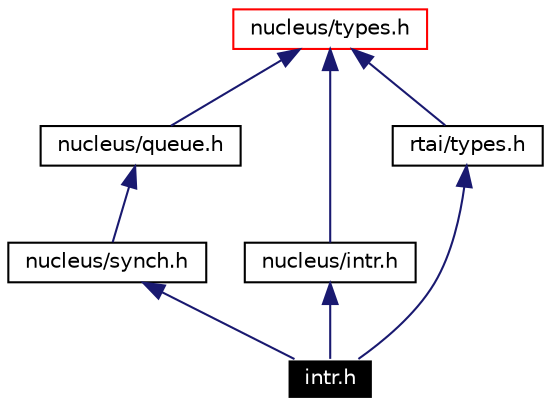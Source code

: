 digraph G
{
  edge [fontname="Helvetica",fontsize=10,labelfontname="Helvetica",labelfontsize=10];
  node [fontname="Helvetica",fontsize=10,shape=record];
  Node1 [label="intr.h",height=0.2,width=0.4,color="white", fillcolor="black", style="filled" fontcolor="white"];
  Node2 -> Node1 [dir=back,color="midnightblue",fontsize=10,style="solid",fontname="Helvetica"];
  Node2 [label="nucleus/synch.h",height=0.2,width=0.4,color="black",URL="$synch_8h-source.html"];
  Node3 -> Node2 [dir=back,color="midnightblue",fontsize=10,style="solid",fontname="Helvetica"];
  Node3 [label="nucleus/queue.h",height=0.2,width=0.4,color="black",URL="$include_2nucleus_2queue_8h-source.html"];
  Node4 -> Node3 [dir=back,color="midnightblue",fontsize=10,style="solid",fontname="Helvetica"];
  Node4 [label="nucleus/types.h",height=0.2,width=0.4,color="red",URL="$include_2nucleus_2types_8h-source.html"];
  Node5 -> Node1 [dir=back,color="midnightblue",fontsize=10,style="solid",fontname="Helvetica"];
  Node5 [label="nucleus/intr.h",height=0.2,width=0.4,color="black",URL="$include_2nucleus_2intr_8h-source.html"];
  Node4 -> Node5 [dir=back,color="midnightblue",fontsize=10,style="solid",fontname="Helvetica"];
  Node6 -> Node1 [dir=back,color="midnightblue",fontsize=10,style="solid",fontname="Helvetica"];
  Node6 [label="rtai/types.h",height=0.2,width=0.4,color="black",URL="$skins_2rtai_2types_8h.html"];
  Node4 -> Node6 [dir=back,color="midnightblue",fontsize=10,style="solid",fontname="Helvetica"];
}
